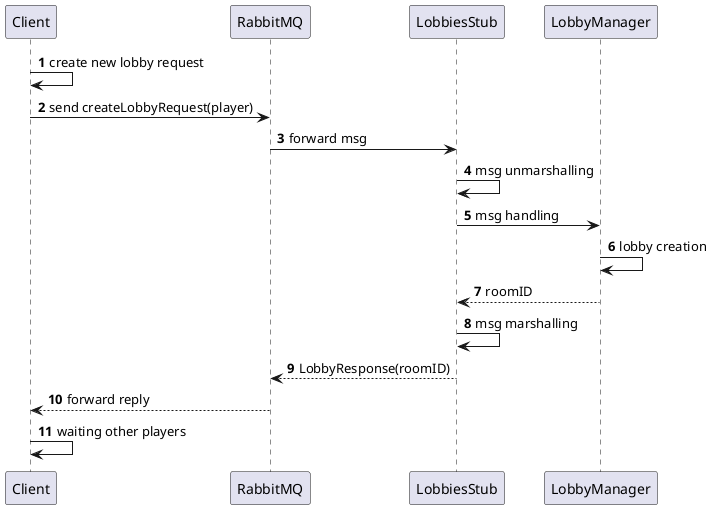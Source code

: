 @startuml
'https://plantuml.com/sequence-diagram

autonumber

Client -> Client: create new lobby request
Client -> RabbitMQ: send createLobbyRequest(player)
RabbitMQ -> LobbiesStub: forward msg
LobbiesStub -> LobbiesStub: msg unmarshalling
LobbiesStub -> LobbyManager:  msg handling
LobbyManager -> LobbyManager: lobby creation
LobbyManager --> LobbiesStub: roomID
LobbiesStub -> LobbiesStub: msg marshalling
LobbiesStub --> RabbitMQ: LobbyResponse(roomID)
RabbitMQ --> Client: forward reply
Client -> Client: waiting other players

@enduml